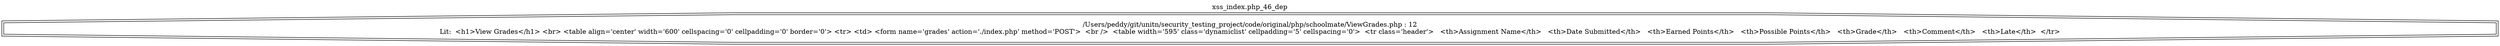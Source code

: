 digraph cfg {
  label="xss_index.php_46_dep";
  labelloc=t;
  n1 [shape=doubleoctagon, label="/Users/peddy/git/unitn/security_testing_project/code/original/php/schoolmate/ViewGrades.php : 12\nLit:  <h1>View Grades</h1> <br> <table align='center' width='600' cellspacing='0' cellpadding='0' border='0'> <tr> <td> <form name='grades' action='./index.php' method='POST'>  <br />  <table width='595' class='dynamiclist' cellpadding='5' cellspacing='0'>  <tr class='header'>   <th>Assignment Name</th>   <th>Date Submitted</th>   <th>Earned Points</th>   <th>Possible Points</th>   <th>Grade</th>   <th>Comment</th>   <th>Late</th>  </tr>\n"];
}
